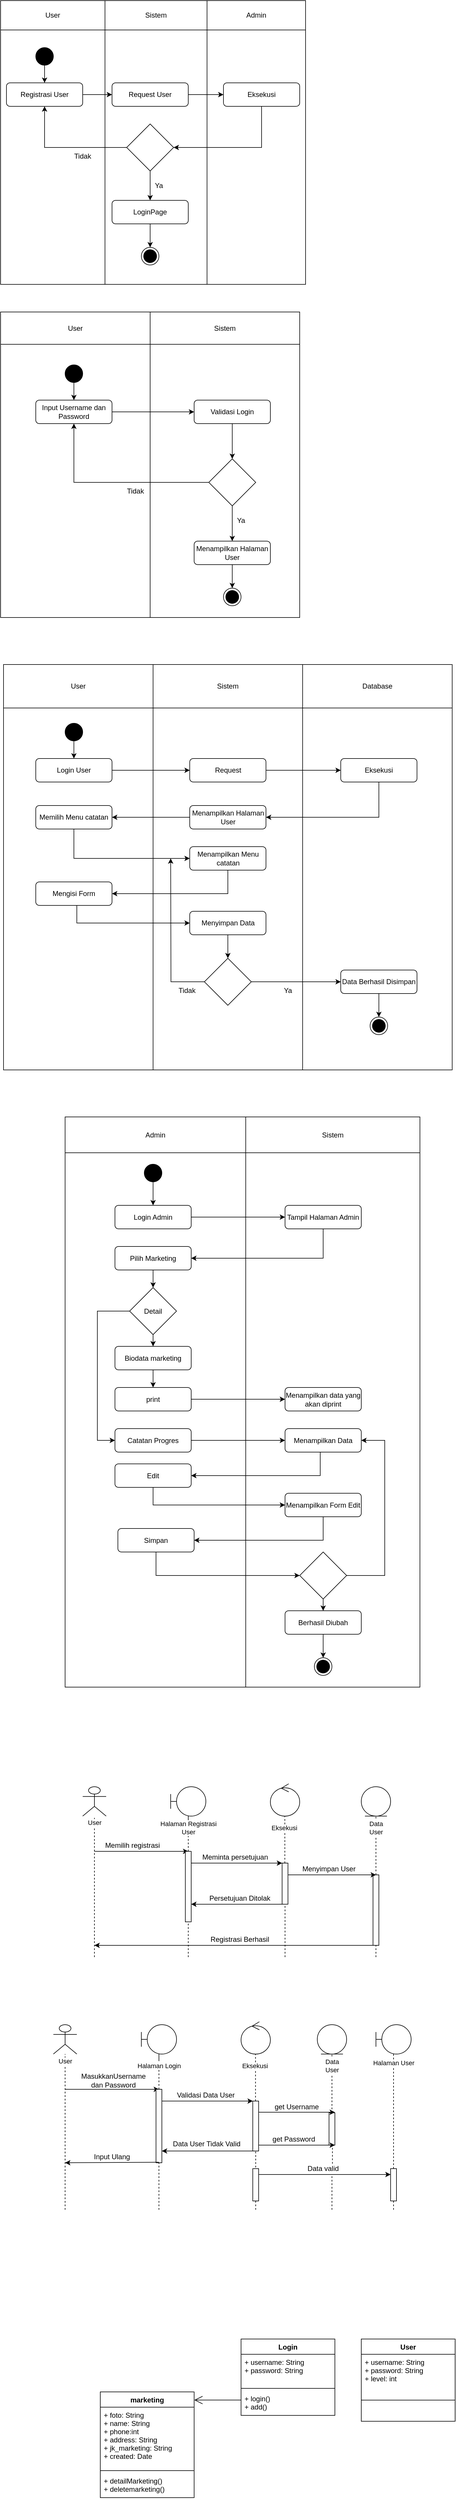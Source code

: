 <mxfile version="20.8.23" type="github">
  <diagram name="Page-1" id="qvWM1OvtlhQg1NueCVtJ">
    <mxGraphModel dx="1018" dy="472" grid="1" gridSize="10" guides="1" tooltips="1" connect="1" arrows="1" fold="1" page="1" pageScale="1" pageWidth="850" pageHeight="1100" math="0" shadow="0">
      <root>
        <mxCell id="0" />
        <mxCell id="1" parent="0" />
        <mxCell id="56UlqeOueoB-I-3EqVoc-29" value="" style="shape=table;startSize=0;container=1;collapsible=0;childLayout=tableLayout;" parent="1" vertex="1">
          <mxGeometry width="520" height="483" as="geometry" />
        </mxCell>
        <mxCell id="56UlqeOueoB-I-3EqVoc-30" value="" style="shape=tableRow;horizontal=0;startSize=0;swimlaneHead=0;swimlaneBody=0;strokeColor=inherit;top=0;left=0;bottom=0;right=0;collapsible=0;dropTarget=0;fillColor=none;points=[[0,0.5],[1,0.5]];portConstraint=eastwest;" parent="56UlqeOueoB-I-3EqVoc-29" vertex="1">
          <mxGeometry width="520" height="50" as="geometry" />
        </mxCell>
        <mxCell id="56UlqeOueoB-I-3EqVoc-31" value="User" style="shape=partialRectangle;html=1;whiteSpace=wrap;connectable=0;strokeColor=inherit;overflow=hidden;fillColor=none;top=0;left=0;bottom=0;right=0;pointerEvents=1;" parent="56UlqeOueoB-I-3EqVoc-30" vertex="1">
          <mxGeometry width="178" height="50" as="geometry">
            <mxRectangle width="178" height="50" as="alternateBounds" />
          </mxGeometry>
        </mxCell>
        <mxCell id="56UlqeOueoB-I-3EqVoc-32" value="Sistem" style="shape=partialRectangle;html=1;whiteSpace=wrap;connectable=0;strokeColor=inherit;overflow=hidden;fillColor=none;top=0;left=0;bottom=0;right=0;pointerEvents=1;" parent="56UlqeOueoB-I-3EqVoc-30" vertex="1">
          <mxGeometry x="178" width="174" height="50" as="geometry">
            <mxRectangle width="174" height="50" as="alternateBounds" />
          </mxGeometry>
        </mxCell>
        <mxCell id="56UlqeOueoB-I-3EqVoc-33" value="Admin" style="shape=partialRectangle;html=1;whiteSpace=wrap;connectable=0;strokeColor=inherit;overflow=hidden;fillColor=none;top=0;left=0;bottom=0;right=0;pointerEvents=1;" parent="56UlqeOueoB-I-3EqVoc-30" vertex="1">
          <mxGeometry x="352" width="168" height="50" as="geometry">
            <mxRectangle width="168" height="50" as="alternateBounds" />
          </mxGeometry>
        </mxCell>
        <mxCell id="56UlqeOueoB-I-3EqVoc-34" value="" style="shape=tableRow;horizontal=0;startSize=0;swimlaneHead=0;swimlaneBody=0;strokeColor=inherit;top=0;left=0;bottom=0;right=0;collapsible=0;dropTarget=0;fillColor=none;points=[[0,0.5],[1,0.5]];portConstraint=eastwest;" parent="56UlqeOueoB-I-3EqVoc-29" vertex="1">
          <mxGeometry y="50" width="520" height="433" as="geometry" />
        </mxCell>
        <mxCell id="56UlqeOueoB-I-3EqVoc-35" value="" style="shape=partialRectangle;html=1;whiteSpace=wrap;connectable=0;strokeColor=inherit;overflow=hidden;fillColor=none;top=0;left=0;bottom=0;right=0;pointerEvents=1;" parent="56UlqeOueoB-I-3EqVoc-34" vertex="1">
          <mxGeometry width="178" height="433" as="geometry">
            <mxRectangle width="178" height="433" as="alternateBounds" />
          </mxGeometry>
        </mxCell>
        <mxCell id="56UlqeOueoB-I-3EqVoc-36" value="" style="shape=partialRectangle;html=1;whiteSpace=wrap;connectable=0;strokeColor=inherit;overflow=hidden;fillColor=none;top=0;left=0;bottom=0;right=0;pointerEvents=1;" parent="56UlqeOueoB-I-3EqVoc-34" vertex="1">
          <mxGeometry x="178" width="174" height="433" as="geometry">
            <mxRectangle width="174" height="433" as="alternateBounds" />
          </mxGeometry>
        </mxCell>
        <mxCell id="56UlqeOueoB-I-3EqVoc-37" value="" style="shape=partialRectangle;html=1;whiteSpace=wrap;connectable=0;strokeColor=inherit;overflow=hidden;fillColor=none;top=0;left=0;bottom=0;right=0;pointerEvents=1;" parent="56UlqeOueoB-I-3EqVoc-34" vertex="1">
          <mxGeometry x="352" width="168" height="433" as="geometry">
            <mxRectangle width="168" height="433" as="alternateBounds" />
          </mxGeometry>
        </mxCell>
        <mxCell id="56UlqeOueoB-I-3EqVoc-42" style="edgeStyle=orthogonalEdgeStyle;rounded=0;orthogonalLoop=1;jettySize=auto;html=1;exitX=0.5;exitY=1;exitDx=0;exitDy=0;entryX=0.5;entryY=0;entryDx=0;entryDy=0;" parent="1" source="56UlqeOueoB-I-3EqVoc-38" target="56UlqeOueoB-I-3EqVoc-41" edge="1">
          <mxGeometry relative="1" as="geometry" />
        </mxCell>
        <mxCell id="56UlqeOueoB-I-3EqVoc-38" value="" style="ellipse;fillColor=strokeColor;" parent="1" vertex="1">
          <mxGeometry x="60" y="80" width="30" height="30" as="geometry" />
        </mxCell>
        <mxCell id="56UlqeOueoB-I-3EqVoc-47" style="edgeStyle=orthogonalEdgeStyle;rounded=0;orthogonalLoop=1;jettySize=auto;html=1;exitX=1;exitY=0.5;exitDx=0;exitDy=0;entryX=0;entryY=0.5;entryDx=0;entryDy=0;" parent="1" source="56UlqeOueoB-I-3EqVoc-41" target="56UlqeOueoB-I-3EqVoc-46" edge="1">
          <mxGeometry relative="1" as="geometry" />
        </mxCell>
        <mxCell id="56UlqeOueoB-I-3EqVoc-41" value="Registrasi User" style="rounded=1;whiteSpace=wrap;html=1;" parent="1" vertex="1">
          <mxGeometry x="10" y="140" width="130" height="40" as="geometry" />
        </mxCell>
        <mxCell id="56UlqeOueoB-I-3EqVoc-49" style="edgeStyle=orthogonalEdgeStyle;rounded=0;orthogonalLoop=1;jettySize=auto;html=1;exitX=1;exitY=0.5;exitDx=0;exitDy=0;entryX=0;entryY=0.5;entryDx=0;entryDy=0;" parent="1" source="56UlqeOueoB-I-3EqVoc-46" target="56UlqeOueoB-I-3EqVoc-48" edge="1">
          <mxGeometry relative="1" as="geometry" />
        </mxCell>
        <mxCell id="56UlqeOueoB-I-3EqVoc-46" value="Request User" style="rounded=1;whiteSpace=wrap;html=1;" parent="1" vertex="1">
          <mxGeometry x="190" y="140" width="130" height="40" as="geometry" />
        </mxCell>
        <mxCell id="56UlqeOueoB-I-3EqVoc-51" style="edgeStyle=orthogonalEdgeStyle;rounded=0;orthogonalLoop=1;jettySize=auto;html=1;exitX=0.5;exitY=1;exitDx=0;exitDy=0;entryX=1;entryY=0.5;entryDx=0;entryDy=0;" parent="1" source="56UlqeOueoB-I-3EqVoc-48" target="56UlqeOueoB-I-3EqVoc-50" edge="1">
          <mxGeometry relative="1" as="geometry" />
        </mxCell>
        <mxCell id="56UlqeOueoB-I-3EqVoc-48" value="Eksekusi" style="rounded=1;whiteSpace=wrap;html=1;" parent="1" vertex="1">
          <mxGeometry x="380" y="140" width="130" height="40" as="geometry" />
        </mxCell>
        <mxCell id="56UlqeOueoB-I-3EqVoc-52" style="edgeStyle=orthogonalEdgeStyle;rounded=0;orthogonalLoop=1;jettySize=auto;html=1;exitX=0;exitY=0.5;exitDx=0;exitDy=0;entryX=0.5;entryY=1;entryDx=0;entryDy=0;" parent="1" source="56UlqeOueoB-I-3EqVoc-50" target="56UlqeOueoB-I-3EqVoc-41" edge="1">
          <mxGeometry relative="1" as="geometry" />
        </mxCell>
        <mxCell id="56UlqeOueoB-I-3EqVoc-54" style="edgeStyle=orthogonalEdgeStyle;rounded=0;orthogonalLoop=1;jettySize=auto;html=1;exitX=0.5;exitY=1;exitDx=0;exitDy=0;entryX=0.5;entryY=0;entryDx=0;entryDy=0;" parent="1" source="56UlqeOueoB-I-3EqVoc-50" target="56UlqeOueoB-I-3EqVoc-57" edge="1">
          <mxGeometry relative="1" as="geometry">
            <mxPoint x="255" y="350" as="targetPoint" />
          </mxGeometry>
        </mxCell>
        <mxCell id="56UlqeOueoB-I-3EqVoc-50" value="" style="rhombus;whiteSpace=wrap;html=1;" parent="1" vertex="1">
          <mxGeometry x="215" y="210" width="80" height="80" as="geometry" />
        </mxCell>
        <mxCell id="56UlqeOueoB-I-3EqVoc-55" value="Ya" style="text;html=1;strokeColor=none;fillColor=none;align=center;verticalAlign=middle;whiteSpace=wrap;rounded=0;" parent="1" vertex="1">
          <mxGeometry x="240" y="300" width="60" height="30" as="geometry" />
        </mxCell>
        <mxCell id="56UlqeOueoB-I-3EqVoc-56" value="Tidak" style="text;html=1;strokeColor=none;fillColor=none;align=center;verticalAlign=middle;whiteSpace=wrap;rounded=0;" parent="1" vertex="1">
          <mxGeometry x="110" y="250" width="60" height="30" as="geometry" />
        </mxCell>
        <mxCell id="56UlqeOueoB-I-3EqVoc-59" style="edgeStyle=orthogonalEdgeStyle;rounded=0;orthogonalLoop=1;jettySize=auto;html=1;exitX=0.5;exitY=1;exitDx=0;exitDy=0;entryX=0.5;entryY=0;entryDx=0;entryDy=0;" parent="1" source="56UlqeOueoB-I-3EqVoc-57" target="56UlqeOueoB-I-3EqVoc-58" edge="1">
          <mxGeometry relative="1" as="geometry" />
        </mxCell>
        <mxCell id="56UlqeOueoB-I-3EqVoc-57" value="LoginPage" style="rounded=1;whiteSpace=wrap;html=1;" parent="1" vertex="1">
          <mxGeometry x="190" y="340" width="130" height="40" as="geometry" />
        </mxCell>
        <mxCell id="56UlqeOueoB-I-3EqVoc-58" value="" style="ellipse;html=1;shape=endState;fillColor=strokeColor;" parent="1" vertex="1">
          <mxGeometry x="240" y="420" width="30" height="30" as="geometry" />
        </mxCell>
        <mxCell id="uEY4NltsGnFyYY0y2aG_-11" value="" style="shape=table;startSize=0;container=1;collapsible=0;childLayout=tableLayout;" parent="1" vertex="1">
          <mxGeometry y="530" width="510" height="520" as="geometry" />
        </mxCell>
        <mxCell id="uEY4NltsGnFyYY0y2aG_-12" value="" style="shape=tableRow;horizontal=0;startSize=0;swimlaneHead=0;swimlaneBody=0;strokeColor=inherit;top=0;left=0;bottom=0;right=0;collapsible=0;dropTarget=0;fillColor=none;points=[[0,0.5],[1,0.5]];portConstraint=eastwest;" parent="uEY4NltsGnFyYY0y2aG_-11" vertex="1">
          <mxGeometry width="510" height="55" as="geometry" />
        </mxCell>
        <mxCell id="uEY4NltsGnFyYY0y2aG_-13" value="User" style="shape=partialRectangle;html=1;whiteSpace=wrap;connectable=0;strokeColor=inherit;overflow=hidden;fillColor=none;top=0;left=0;bottom=0;right=0;pointerEvents=1;" parent="uEY4NltsGnFyYY0y2aG_-12" vertex="1">
          <mxGeometry width="255" height="55" as="geometry">
            <mxRectangle width="255" height="55" as="alternateBounds" />
          </mxGeometry>
        </mxCell>
        <mxCell id="uEY4NltsGnFyYY0y2aG_-14" value="Sistem" style="shape=partialRectangle;html=1;whiteSpace=wrap;connectable=0;strokeColor=inherit;overflow=hidden;fillColor=none;top=0;left=0;bottom=0;right=0;pointerEvents=1;" parent="uEY4NltsGnFyYY0y2aG_-12" vertex="1">
          <mxGeometry x="255" width="255" height="55" as="geometry">
            <mxRectangle width="255" height="55" as="alternateBounds" />
          </mxGeometry>
        </mxCell>
        <mxCell id="uEY4NltsGnFyYY0y2aG_-15" value="" style="shape=tableRow;horizontal=0;startSize=0;swimlaneHead=0;swimlaneBody=0;strokeColor=inherit;top=0;left=0;bottom=0;right=0;collapsible=0;dropTarget=0;fillColor=none;points=[[0,0.5],[1,0.5]];portConstraint=eastwest;" parent="uEY4NltsGnFyYY0y2aG_-11" vertex="1">
          <mxGeometry y="55" width="510" height="465" as="geometry" />
        </mxCell>
        <mxCell id="uEY4NltsGnFyYY0y2aG_-16" value="" style="shape=partialRectangle;html=1;whiteSpace=wrap;connectable=0;strokeColor=inherit;overflow=hidden;fillColor=none;top=0;left=0;bottom=0;right=0;pointerEvents=1;" parent="uEY4NltsGnFyYY0y2aG_-15" vertex="1">
          <mxGeometry width="255" height="465" as="geometry">
            <mxRectangle width="255" height="465" as="alternateBounds" />
          </mxGeometry>
        </mxCell>
        <mxCell id="uEY4NltsGnFyYY0y2aG_-17" value="" style="shape=partialRectangle;html=1;whiteSpace=wrap;connectable=0;strokeColor=inherit;overflow=hidden;fillColor=none;top=0;left=0;bottom=0;right=0;pointerEvents=1;" parent="uEY4NltsGnFyYY0y2aG_-15" vertex="1">
          <mxGeometry x="255" width="255" height="465" as="geometry">
            <mxRectangle width="255" height="465" as="alternateBounds" />
          </mxGeometry>
        </mxCell>
        <mxCell id="uEY4NltsGnFyYY0y2aG_-20" style="edgeStyle=orthogonalEdgeStyle;rounded=0;orthogonalLoop=1;jettySize=auto;html=1;exitX=0.5;exitY=1;exitDx=0;exitDy=0;entryX=0.5;entryY=0;entryDx=0;entryDy=0;" parent="1" source="uEY4NltsGnFyYY0y2aG_-18" target="uEY4NltsGnFyYY0y2aG_-19" edge="1">
          <mxGeometry relative="1" as="geometry" />
        </mxCell>
        <mxCell id="uEY4NltsGnFyYY0y2aG_-18" value="" style="ellipse;fillColor=strokeColor;" parent="1" vertex="1">
          <mxGeometry x="110" y="620" width="30" height="30" as="geometry" />
        </mxCell>
        <mxCell id="uEY4NltsGnFyYY0y2aG_-19" value="Input Username dan Password" style="rounded=1;whiteSpace=wrap;html=1;" parent="1" vertex="1">
          <mxGeometry x="60" y="680" width="130" height="40" as="geometry" />
        </mxCell>
        <mxCell id="uEY4NltsGnFyYY0y2aG_-24" style="edgeStyle=orthogonalEdgeStyle;rounded=0;orthogonalLoop=1;jettySize=auto;html=1;exitX=1;exitY=0.5;exitDx=0;exitDy=0;" parent="1" source="uEY4NltsGnFyYY0y2aG_-19" target="uEY4NltsGnFyYY0y2aG_-23" edge="1">
          <mxGeometry relative="1" as="geometry">
            <mxPoint x="190" y="780" as="sourcePoint" />
          </mxGeometry>
        </mxCell>
        <mxCell id="uEY4NltsGnFyYY0y2aG_-26" style="edgeStyle=orthogonalEdgeStyle;rounded=0;orthogonalLoop=1;jettySize=auto;html=1;exitX=0.5;exitY=1;exitDx=0;exitDy=0;" parent="1" source="uEY4NltsGnFyYY0y2aG_-23" target="uEY4NltsGnFyYY0y2aG_-25" edge="1">
          <mxGeometry relative="1" as="geometry" />
        </mxCell>
        <mxCell id="uEY4NltsGnFyYY0y2aG_-23" value="Validasi Login" style="rounded=1;whiteSpace=wrap;html=1;" parent="1" vertex="1">
          <mxGeometry x="330" y="680" width="130" height="40" as="geometry" />
        </mxCell>
        <mxCell id="uEY4NltsGnFyYY0y2aG_-27" style="edgeStyle=orthogonalEdgeStyle;rounded=0;orthogonalLoop=1;jettySize=auto;html=1;exitX=0;exitY=0.5;exitDx=0;exitDy=0;entryX=0.5;entryY=1;entryDx=0;entryDy=0;" parent="1" source="uEY4NltsGnFyYY0y2aG_-25" target="uEY4NltsGnFyYY0y2aG_-19" edge="1">
          <mxGeometry relative="1" as="geometry" />
        </mxCell>
        <mxCell id="uEY4NltsGnFyYY0y2aG_-29" style="edgeStyle=orthogonalEdgeStyle;rounded=0;orthogonalLoop=1;jettySize=auto;html=1;exitX=0.5;exitY=1;exitDx=0;exitDy=0;entryX=0.5;entryY=0;entryDx=0;entryDy=0;" parent="1" source="uEY4NltsGnFyYY0y2aG_-25" target="uEY4NltsGnFyYY0y2aG_-28" edge="1">
          <mxGeometry relative="1" as="geometry" />
        </mxCell>
        <mxCell id="uEY4NltsGnFyYY0y2aG_-25" value="" style="rhombus;whiteSpace=wrap;html=1;" parent="1" vertex="1">
          <mxGeometry x="355" y="780" width="80" height="80" as="geometry" />
        </mxCell>
        <mxCell id="hxMTRhEPYF77uvNA8j2I-38" style="edgeStyle=orthogonalEdgeStyle;rounded=0;orthogonalLoop=1;jettySize=auto;html=1;entryX=0.5;entryY=0;entryDx=0;entryDy=0;" parent="1" source="uEY4NltsGnFyYY0y2aG_-28" target="hxMTRhEPYF77uvNA8j2I-37" edge="1">
          <mxGeometry relative="1" as="geometry" />
        </mxCell>
        <mxCell id="uEY4NltsGnFyYY0y2aG_-28" value="Menampilkan Halaman User" style="rounded=1;whiteSpace=wrap;html=1;" parent="1" vertex="1">
          <mxGeometry x="330" y="920" width="130" height="40" as="geometry" />
        </mxCell>
        <mxCell id="uEY4NltsGnFyYY0y2aG_-30" value="Tidak" style="text;html=1;strokeColor=none;fillColor=none;align=center;verticalAlign=middle;whiteSpace=wrap;rounded=0;" parent="1" vertex="1">
          <mxGeometry x="200" y="820" width="60" height="30" as="geometry" />
        </mxCell>
        <mxCell id="uEY4NltsGnFyYY0y2aG_-31" value="Ya" style="text;html=1;strokeColor=none;fillColor=none;align=center;verticalAlign=middle;whiteSpace=wrap;rounded=0;" parent="1" vertex="1">
          <mxGeometry x="380" y="870" width="60" height="30" as="geometry" />
        </mxCell>
        <mxCell id="hxMTRhEPYF77uvNA8j2I-2" value="" style="shape=table;startSize=0;container=1;collapsible=0;childLayout=tableLayout;shadow=0;" parent="1" vertex="1">
          <mxGeometry x="5" y="1130" width="765" height="690" as="geometry" />
        </mxCell>
        <mxCell id="hxMTRhEPYF77uvNA8j2I-3" value="" style="shape=tableRow;horizontal=0;startSize=0;swimlaneHead=0;swimlaneBody=0;strokeColor=inherit;top=0;left=0;bottom=0;right=0;collapsible=0;dropTarget=0;fillColor=none;points=[[0,0.5],[1,0.5]];portConstraint=eastwest;shadow=0;" parent="hxMTRhEPYF77uvNA8j2I-2" vertex="1">
          <mxGeometry width="765" height="74" as="geometry" />
        </mxCell>
        <mxCell id="hxMTRhEPYF77uvNA8j2I-4" value="User" style="shape=partialRectangle;html=1;whiteSpace=wrap;connectable=0;strokeColor=inherit;overflow=hidden;fillColor=none;top=0;left=0;bottom=0;right=0;pointerEvents=1;shadow=0;" parent="hxMTRhEPYF77uvNA8j2I-3" vertex="1">
          <mxGeometry width="255" height="74" as="geometry">
            <mxRectangle width="255" height="74" as="alternateBounds" />
          </mxGeometry>
        </mxCell>
        <mxCell id="hxMTRhEPYF77uvNA8j2I-5" value="Sistem" style="shape=partialRectangle;html=1;whiteSpace=wrap;connectable=0;strokeColor=inherit;overflow=hidden;fillColor=none;top=0;left=0;bottom=0;right=0;pointerEvents=1;shadow=0;" parent="hxMTRhEPYF77uvNA8j2I-3" vertex="1">
          <mxGeometry x="255" width="255" height="74" as="geometry">
            <mxRectangle width="255" height="74" as="alternateBounds" />
          </mxGeometry>
        </mxCell>
        <mxCell id="hxMTRhEPYF77uvNA8j2I-12" value="Database" style="shape=partialRectangle;html=1;whiteSpace=wrap;connectable=0;strokeColor=inherit;overflow=hidden;fillColor=none;top=0;left=0;bottom=0;right=0;pointerEvents=1;shadow=0;" parent="hxMTRhEPYF77uvNA8j2I-3" vertex="1">
          <mxGeometry x="510" width="255" height="74" as="geometry">
            <mxRectangle width="255" height="74" as="alternateBounds" />
          </mxGeometry>
        </mxCell>
        <mxCell id="hxMTRhEPYF77uvNA8j2I-6" value="" style="shape=tableRow;horizontal=0;startSize=0;swimlaneHead=0;swimlaneBody=0;strokeColor=inherit;top=0;left=0;bottom=0;right=0;collapsible=0;dropTarget=0;fillColor=none;points=[[0,0.5],[1,0.5]];portConstraint=eastwest;shadow=0;" parent="hxMTRhEPYF77uvNA8j2I-2" vertex="1">
          <mxGeometry y="74" width="765" height="616" as="geometry" />
        </mxCell>
        <mxCell id="hxMTRhEPYF77uvNA8j2I-7" value="" style="shape=partialRectangle;html=1;whiteSpace=wrap;connectable=0;strokeColor=inherit;overflow=hidden;fillColor=none;top=0;left=0;bottom=0;right=0;pointerEvents=1;shadow=0;" parent="hxMTRhEPYF77uvNA8j2I-6" vertex="1">
          <mxGeometry width="255" height="616" as="geometry">
            <mxRectangle width="255" height="616" as="alternateBounds" />
          </mxGeometry>
        </mxCell>
        <mxCell id="hxMTRhEPYF77uvNA8j2I-8" value="" style="shape=partialRectangle;html=1;whiteSpace=wrap;connectable=0;strokeColor=inherit;overflow=hidden;fillColor=none;top=0;left=0;bottom=0;right=0;pointerEvents=1;shadow=0;" parent="hxMTRhEPYF77uvNA8j2I-6" vertex="1">
          <mxGeometry x="255" width="255" height="616" as="geometry">
            <mxRectangle width="255" height="616" as="alternateBounds" />
          </mxGeometry>
        </mxCell>
        <mxCell id="hxMTRhEPYF77uvNA8j2I-13" style="shape=partialRectangle;html=1;whiteSpace=wrap;connectable=0;strokeColor=inherit;overflow=hidden;fillColor=none;top=0;left=0;bottom=0;right=0;pointerEvents=1;shadow=0;" parent="hxMTRhEPYF77uvNA8j2I-6" vertex="1">
          <mxGeometry x="510" width="255" height="616" as="geometry">
            <mxRectangle width="255" height="616" as="alternateBounds" />
          </mxGeometry>
        </mxCell>
        <mxCell id="hxMTRhEPYF77uvNA8j2I-11" style="edgeStyle=orthogonalEdgeStyle;rounded=0;orthogonalLoop=1;jettySize=auto;html=1;exitX=0.5;exitY=1;exitDx=0;exitDy=0;entryX=0.5;entryY=0;entryDx=0;entryDy=0;shadow=0;" parent="1" source="hxMTRhEPYF77uvNA8j2I-9" target="hxMTRhEPYF77uvNA8j2I-10" edge="1">
          <mxGeometry relative="1" as="geometry" />
        </mxCell>
        <mxCell id="hxMTRhEPYF77uvNA8j2I-9" value="" style="ellipse;fillColor=strokeColor;shadow=0;" parent="1" vertex="1">
          <mxGeometry x="110" y="1230" width="30" height="30" as="geometry" />
        </mxCell>
        <mxCell id="hxMTRhEPYF77uvNA8j2I-15" style="edgeStyle=orthogonalEdgeStyle;rounded=0;orthogonalLoop=1;jettySize=auto;html=1;exitX=1;exitY=0.5;exitDx=0;exitDy=0;shadow=0;" parent="1" source="hxMTRhEPYF77uvNA8j2I-10" target="hxMTRhEPYF77uvNA8j2I-14" edge="1">
          <mxGeometry relative="1" as="geometry" />
        </mxCell>
        <mxCell id="hxMTRhEPYF77uvNA8j2I-10" value="Login User" style="rounded=1;whiteSpace=wrap;html=1;shadow=0;" parent="1" vertex="1">
          <mxGeometry x="60" y="1290" width="130" height="40" as="geometry" />
        </mxCell>
        <mxCell id="hxMTRhEPYF77uvNA8j2I-17" style="edgeStyle=orthogonalEdgeStyle;rounded=0;orthogonalLoop=1;jettySize=auto;html=1;entryX=0;entryY=0.5;entryDx=0;entryDy=0;shadow=0;" parent="1" source="hxMTRhEPYF77uvNA8j2I-14" target="hxMTRhEPYF77uvNA8j2I-16" edge="1">
          <mxGeometry relative="1" as="geometry" />
        </mxCell>
        <mxCell id="hxMTRhEPYF77uvNA8j2I-14" value="Request" style="rounded=1;whiteSpace=wrap;html=1;shadow=0;" parent="1" vertex="1">
          <mxGeometry x="322.5" y="1290" width="130" height="40" as="geometry" />
        </mxCell>
        <mxCell id="hxMTRhEPYF77uvNA8j2I-19" style="edgeStyle=orthogonalEdgeStyle;rounded=0;orthogonalLoop=1;jettySize=auto;html=1;entryX=1;entryY=0.5;entryDx=0;entryDy=0;shadow=0;" parent="1" source="hxMTRhEPYF77uvNA8j2I-16" target="hxMTRhEPYF77uvNA8j2I-18" edge="1">
          <mxGeometry relative="1" as="geometry">
            <Array as="points">
              <mxPoint x="645" y="1390" />
            </Array>
          </mxGeometry>
        </mxCell>
        <mxCell id="hxMTRhEPYF77uvNA8j2I-16" value="Eksekusi" style="rounded=1;whiteSpace=wrap;html=1;shadow=0;" parent="1" vertex="1">
          <mxGeometry x="580" y="1290" width="130" height="40" as="geometry" />
        </mxCell>
        <mxCell id="hxMTRhEPYF77uvNA8j2I-21" style="edgeStyle=orthogonalEdgeStyle;rounded=0;orthogonalLoop=1;jettySize=auto;html=1;exitX=0;exitY=0.5;exitDx=0;exitDy=0;entryX=1;entryY=0.5;entryDx=0;entryDy=0;shadow=0;" parent="1" source="hxMTRhEPYF77uvNA8j2I-18" target="hxMTRhEPYF77uvNA8j2I-20" edge="1">
          <mxGeometry relative="1" as="geometry" />
        </mxCell>
        <mxCell id="hxMTRhEPYF77uvNA8j2I-18" value="Menampilkan Halaman User" style="rounded=1;whiteSpace=wrap;html=1;shadow=0;" parent="1" vertex="1">
          <mxGeometry x="322.5" y="1370" width="130" height="40" as="geometry" />
        </mxCell>
        <mxCell id="hxMTRhEPYF77uvNA8j2I-23" style="edgeStyle=orthogonalEdgeStyle;rounded=0;orthogonalLoop=1;jettySize=auto;html=1;entryX=0;entryY=0.5;entryDx=0;entryDy=0;shadow=0;" parent="1" source="hxMTRhEPYF77uvNA8j2I-20" target="hxMTRhEPYF77uvNA8j2I-22" edge="1">
          <mxGeometry relative="1" as="geometry">
            <Array as="points">
              <mxPoint x="125" y="1460" />
            </Array>
          </mxGeometry>
        </mxCell>
        <mxCell id="hxMTRhEPYF77uvNA8j2I-20" value="Memilih Menu catatan" style="rounded=1;whiteSpace=wrap;html=1;shadow=0;" parent="1" vertex="1">
          <mxGeometry x="60" y="1370" width="130" height="40" as="geometry" />
        </mxCell>
        <mxCell id="hxMTRhEPYF77uvNA8j2I-25" style="edgeStyle=orthogonalEdgeStyle;rounded=0;orthogonalLoop=1;jettySize=auto;html=1;exitX=0.5;exitY=1;exitDx=0;exitDy=0;entryX=1;entryY=0.5;entryDx=0;entryDy=0;shadow=0;" parent="1" source="hxMTRhEPYF77uvNA8j2I-22" target="hxMTRhEPYF77uvNA8j2I-24" edge="1">
          <mxGeometry relative="1" as="geometry" />
        </mxCell>
        <mxCell id="hxMTRhEPYF77uvNA8j2I-22" value="Menampilkan Menu catatan" style="rounded=1;whiteSpace=wrap;html=1;shadow=0;" parent="1" vertex="1">
          <mxGeometry x="322.5" y="1440" width="130" height="40" as="geometry" />
        </mxCell>
        <mxCell id="hxMTRhEPYF77uvNA8j2I-27" style="edgeStyle=orthogonalEdgeStyle;rounded=0;orthogonalLoop=1;jettySize=auto;html=1;entryX=0;entryY=0.5;entryDx=0;entryDy=0;shadow=0;" parent="1" source="hxMTRhEPYF77uvNA8j2I-24" target="hxMTRhEPYF77uvNA8j2I-28" edge="1">
          <mxGeometry relative="1" as="geometry">
            <Array as="points">
              <mxPoint x="130" y="1570" />
            </Array>
          </mxGeometry>
        </mxCell>
        <mxCell id="hxMTRhEPYF77uvNA8j2I-24" value="Mengisi Form" style="rounded=1;whiteSpace=wrap;html=1;shadow=0;" parent="1" vertex="1">
          <mxGeometry x="60" y="1500" width="130" height="40" as="geometry" />
        </mxCell>
        <mxCell id="hxMTRhEPYF77uvNA8j2I-30" style="edgeStyle=orthogonalEdgeStyle;rounded=0;orthogonalLoop=1;jettySize=auto;html=1;shadow=0;" parent="1" source="hxMTRhEPYF77uvNA8j2I-26" edge="1">
          <mxGeometry relative="1" as="geometry">
            <mxPoint x="290" y="1460" as="targetPoint" />
          </mxGeometry>
        </mxCell>
        <mxCell id="hxMTRhEPYF77uvNA8j2I-32" style="edgeStyle=orthogonalEdgeStyle;rounded=0;orthogonalLoop=1;jettySize=auto;html=1;shadow=0;" parent="1" source="hxMTRhEPYF77uvNA8j2I-26" target="hxMTRhEPYF77uvNA8j2I-31" edge="1">
          <mxGeometry relative="1" as="geometry" />
        </mxCell>
        <mxCell id="hxMTRhEPYF77uvNA8j2I-26" value="" style="rhombus;whiteSpace=wrap;html=1;shadow=0;" parent="1" vertex="1">
          <mxGeometry x="347.5" y="1630" width="80" height="80" as="geometry" />
        </mxCell>
        <mxCell id="hxMTRhEPYF77uvNA8j2I-29" style="edgeStyle=orthogonalEdgeStyle;rounded=0;orthogonalLoop=1;jettySize=auto;html=1;shadow=0;" parent="1" source="hxMTRhEPYF77uvNA8j2I-28" target="hxMTRhEPYF77uvNA8j2I-26" edge="1">
          <mxGeometry relative="1" as="geometry" />
        </mxCell>
        <mxCell id="hxMTRhEPYF77uvNA8j2I-28" value="Menyimpan Data" style="rounded=1;whiteSpace=wrap;html=1;shadow=0;" parent="1" vertex="1">
          <mxGeometry x="322.5" y="1550" width="130" height="40" as="geometry" />
        </mxCell>
        <mxCell id="hxMTRhEPYF77uvNA8j2I-34" style="edgeStyle=orthogonalEdgeStyle;rounded=0;orthogonalLoop=1;jettySize=auto;html=1;shadow=0;" parent="1" source="hxMTRhEPYF77uvNA8j2I-31" target="hxMTRhEPYF77uvNA8j2I-33" edge="1">
          <mxGeometry relative="1" as="geometry" />
        </mxCell>
        <mxCell id="hxMTRhEPYF77uvNA8j2I-31" value="Data Berhasil Disimpan" style="rounded=1;whiteSpace=wrap;html=1;shadow=0;" parent="1" vertex="1">
          <mxGeometry x="580" y="1650" width="130" height="40" as="geometry" />
        </mxCell>
        <mxCell id="hxMTRhEPYF77uvNA8j2I-33" value="" style="ellipse;html=1;shape=endState;fillColor=strokeColor;shadow=0;" parent="1" vertex="1">
          <mxGeometry x="630" y="1730" width="30" height="30" as="geometry" />
        </mxCell>
        <mxCell id="hxMTRhEPYF77uvNA8j2I-35" value="Tidak" style="text;html=1;strokeColor=none;fillColor=none;align=center;verticalAlign=middle;whiteSpace=wrap;rounded=0;shadow=0;" parent="1" vertex="1">
          <mxGeometry x="287.5" y="1670" width="60" height="30" as="geometry" />
        </mxCell>
        <mxCell id="hxMTRhEPYF77uvNA8j2I-36" value="Ya" style="text;html=1;strokeColor=none;fillColor=none;align=center;verticalAlign=middle;whiteSpace=wrap;rounded=0;shadow=0;" parent="1" vertex="1">
          <mxGeometry x="460" y="1670" width="60" height="30" as="geometry" />
        </mxCell>
        <mxCell id="hxMTRhEPYF77uvNA8j2I-37" value="" style="ellipse;html=1;shape=endState;fillColor=strokeColor;" parent="1" vertex="1">
          <mxGeometry x="380" y="1000" width="30" height="30" as="geometry" />
        </mxCell>
        <mxCell id="hxMTRhEPYF77uvNA8j2I-39" value="" style="shape=table;startSize=0;container=1;collapsible=0;childLayout=tableLayout;" parent="1" vertex="1">
          <mxGeometry x="110" y="1900" width="605" height="970.5" as="geometry" />
        </mxCell>
        <mxCell id="hxMTRhEPYF77uvNA8j2I-40" value="" style="shape=tableRow;horizontal=0;startSize=0;swimlaneHead=0;swimlaneBody=0;strokeColor=inherit;top=0;left=0;bottom=0;right=0;collapsible=0;dropTarget=0;fillColor=none;points=[[0,0.5],[1,0.5]];portConstraint=eastwest;" parent="hxMTRhEPYF77uvNA8j2I-39" vertex="1">
          <mxGeometry width="605" height="61" as="geometry" />
        </mxCell>
        <mxCell id="hxMTRhEPYF77uvNA8j2I-41" value="Admin" style="shape=partialRectangle;html=1;whiteSpace=wrap;connectable=0;strokeColor=inherit;overflow=hidden;fillColor=none;top=0;left=0;bottom=0;right=0;pointerEvents=1;" parent="hxMTRhEPYF77uvNA8j2I-40" vertex="1">
          <mxGeometry width="308" height="61" as="geometry">
            <mxRectangle width="308" height="61" as="alternateBounds" />
          </mxGeometry>
        </mxCell>
        <mxCell id="hxMTRhEPYF77uvNA8j2I-42" value="Sistem" style="shape=partialRectangle;html=1;whiteSpace=wrap;connectable=0;strokeColor=inherit;overflow=hidden;fillColor=none;top=0;left=0;bottom=0;right=0;pointerEvents=1;" parent="hxMTRhEPYF77uvNA8j2I-40" vertex="1">
          <mxGeometry x="308" width="297" height="61" as="geometry">
            <mxRectangle width="297" height="61" as="alternateBounds" />
          </mxGeometry>
        </mxCell>
        <mxCell id="hxMTRhEPYF77uvNA8j2I-43" value="" style="shape=tableRow;horizontal=0;startSize=0;swimlaneHead=0;swimlaneBody=0;strokeColor=inherit;top=0;left=0;bottom=0;right=0;collapsible=0;dropTarget=0;fillColor=none;points=[[0,0.5],[1,0.5]];portConstraint=eastwest;" parent="hxMTRhEPYF77uvNA8j2I-39" vertex="1">
          <mxGeometry y="61" width="605" height="910" as="geometry" />
        </mxCell>
        <mxCell id="hxMTRhEPYF77uvNA8j2I-44" value="" style="shape=partialRectangle;html=1;whiteSpace=wrap;connectable=0;strokeColor=inherit;overflow=hidden;fillColor=none;top=0;left=0;bottom=0;right=0;pointerEvents=1;" parent="hxMTRhEPYF77uvNA8j2I-43" vertex="1">
          <mxGeometry width="308" height="910" as="geometry">
            <mxRectangle width="308" height="910" as="alternateBounds" />
          </mxGeometry>
        </mxCell>
        <mxCell id="hxMTRhEPYF77uvNA8j2I-45" value="" style="shape=partialRectangle;html=1;whiteSpace=wrap;connectable=0;strokeColor=inherit;overflow=hidden;fillColor=none;top=0;left=0;bottom=0;right=0;pointerEvents=1;" parent="hxMTRhEPYF77uvNA8j2I-43" vertex="1">
          <mxGeometry x="308" width="297" height="910" as="geometry">
            <mxRectangle width="297" height="910" as="alternateBounds" />
          </mxGeometry>
        </mxCell>
        <mxCell id="hxMTRhEPYF77uvNA8j2I-48" style="edgeStyle=orthogonalEdgeStyle;rounded=0;sketch=0;orthogonalLoop=1;jettySize=auto;html=1;exitX=1;exitY=0.5;exitDx=0;exitDy=0;entryX=0.667;entryY=0.5;entryDx=0;entryDy=0;entryPerimeter=0;shadow=0;" parent="1" source="hxMTRhEPYF77uvNA8j2I-9" target="hxMTRhEPYF77uvNA8j2I-9" edge="1">
          <mxGeometry relative="1" as="geometry" />
        </mxCell>
        <mxCell id="hxMTRhEPYF77uvNA8j2I-51" style="edgeStyle=orthogonalEdgeStyle;rounded=0;sketch=0;orthogonalLoop=1;jettySize=auto;html=1;shadow=0;" parent="1" source="hxMTRhEPYF77uvNA8j2I-49" target="hxMTRhEPYF77uvNA8j2I-50" edge="1">
          <mxGeometry relative="1" as="geometry" />
        </mxCell>
        <mxCell id="hxMTRhEPYF77uvNA8j2I-49" value="" style="ellipse;fillColor=strokeColor;shadow=0;" parent="1" vertex="1">
          <mxGeometry x="245" y="1980.5" width="30" height="30" as="geometry" />
        </mxCell>
        <mxCell id="hxMTRhEPYF77uvNA8j2I-53" style="edgeStyle=orthogonalEdgeStyle;rounded=0;sketch=0;orthogonalLoop=1;jettySize=auto;html=1;shadow=0;" parent="1" source="hxMTRhEPYF77uvNA8j2I-50" target="hxMTRhEPYF77uvNA8j2I-52" edge="1">
          <mxGeometry relative="1" as="geometry" />
        </mxCell>
        <mxCell id="hxMTRhEPYF77uvNA8j2I-50" value="Login Admin" style="rounded=1;whiteSpace=wrap;html=1;shadow=0;" parent="1" vertex="1">
          <mxGeometry x="195" y="2050.5" width="130" height="40" as="geometry" />
        </mxCell>
        <mxCell id="hxMTRhEPYF77uvNA8j2I-55" style="edgeStyle=orthogonalEdgeStyle;rounded=0;sketch=0;orthogonalLoop=1;jettySize=auto;html=1;entryX=1;entryY=0.5;entryDx=0;entryDy=0;shadow=0;" parent="1" source="hxMTRhEPYF77uvNA8j2I-52" target="hxMTRhEPYF77uvNA8j2I-54" edge="1">
          <mxGeometry relative="1" as="geometry">
            <Array as="points">
              <mxPoint x="550" y="2140.5" />
            </Array>
          </mxGeometry>
        </mxCell>
        <mxCell id="hxMTRhEPYF77uvNA8j2I-52" value="Tampil Halaman Admin" style="rounded=1;whiteSpace=wrap;html=1;shadow=0;" parent="1" vertex="1">
          <mxGeometry x="485" y="2050.5" width="130" height="40" as="geometry" />
        </mxCell>
        <mxCell id="hxMTRhEPYF77uvNA8j2I-59" style="edgeStyle=orthogonalEdgeStyle;rounded=0;sketch=0;orthogonalLoop=1;jettySize=auto;html=1;entryX=0.5;entryY=0;entryDx=0;entryDy=0;shadow=0;" parent="1" source="hxMTRhEPYF77uvNA8j2I-54" edge="1">
          <mxGeometry relative="1" as="geometry">
            <mxPoint x="260" y="2190.5" as="targetPoint" />
          </mxGeometry>
        </mxCell>
        <mxCell id="hxMTRhEPYF77uvNA8j2I-54" value="Pilih Marketing" style="rounded=1;whiteSpace=wrap;html=1;shadow=0;" parent="1" vertex="1">
          <mxGeometry x="195" y="2120.5" width="130" height="40" as="geometry" />
        </mxCell>
        <mxCell id="hxMTRhEPYF77uvNA8j2I-58" style="edgeStyle=orthogonalEdgeStyle;rounded=0;sketch=0;orthogonalLoop=1;jettySize=auto;html=1;shadow=0;entryX=0.5;entryY=0;entryDx=0;entryDy=0;" parent="1" source="hxMTRhEPYF77uvNA8j2I-62" target="hxMTRhEPYF77uvNA8j2I-60" edge="1">
          <mxGeometry relative="1" as="geometry">
            <mxPoint x="325" y="2210.5" as="sourcePoint" />
            <Array as="points" />
          </mxGeometry>
        </mxCell>
        <mxCell id="hxMTRhEPYF77uvNA8j2I-57" value="Menampilkan data yang akan diprint" style="rounded=1;whiteSpace=wrap;html=1;shadow=0;" parent="1" vertex="1">
          <mxGeometry x="485" y="2360.5" width="130" height="40" as="geometry" />
        </mxCell>
        <mxCell id="hxMTRhEPYF77uvNA8j2I-69" style="edgeStyle=orthogonalEdgeStyle;rounded=0;sketch=0;orthogonalLoop=1;jettySize=auto;html=1;shadow=0;" parent="1" source="hxMTRhEPYF77uvNA8j2I-70" target="hxMTRhEPYF77uvNA8j2I-57" edge="1">
          <mxGeometry relative="1" as="geometry">
            <Array as="points">
              <mxPoint x="550" y="2380.5" />
            </Array>
          </mxGeometry>
        </mxCell>
        <mxCell id="hxMTRhEPYF77uvNA8j2I-71" style="edgeStyle=orthogonalEdgeStyle;rounded=0;sketch=0;orthogonalLoop=1;jettySize=auto;html=1;shadow=0;" parent="1" source="hxMTRhEPYF77uvNA8j2I-60" target="hxMTRhEPYF77uvNA8j2I-70" edge="1">
          <mxGeometry relative="1" as="geometry" />
        </mxCell>
        <mxCell id="hxMTRhEPYF77uvNA8j2I-60" value="Biodata marketing" style="rounded=1;whiteSpace=wrap;html=1;shadow=0;" parent="1" vertex="1">
          <mxGeometry x="195" y="2290.5" width="130" height="40" as="geometry" />
        </mxCell>
        <mxCell id="hxMTRhEPYF77uvNA8j2I-74" style="edgeStyle=orthogonalEdgeStyle;rounded=0;sketch=0;orthogonalLoop=1;jettySize=auto;html=1;entryX=0;entryY=0.5;entryDx=0;entryDy=0;shadow=0;" parent="1" source="hxMTRhEPYF77uvNA8j2I-62" target="hxMTRhEPYF77uvNA8j2I-72" edge="1">
          <mxGeometry relative="1" as="geometry">
            <Array as="points">
              <mxPoint x="165" y="2230.5" />
              <mxPoint x="165" y="2450.5" />
            </Array>
          </mxGeometry>
        </mxCell>
        <mxCell id="hxMTRhEPYF77uvNA8j2I-62" value="Detail" style="rhombus;whiteSpace=wrap;html=1;shadow=0;" parent="1" vertex="1">
          <mxGeometry x="220" y="2190.5" width="80" height="80" as="geometry" />
        </mxCell>
        <mxCell id="hxMTRhEPYF77uvNA8j2I-77" style="edgeStyle=orthogonalEdgeStyle;rounded=0;sketch=0;orthogonalLoop=1;jettySize=auto;html=1;entryX=1;entryY=0.5;entryDx=0;entryDy=0;shadow=0;" parent="1" source="hxMTRhEPYF77uvNA8j2I-64" target="hxMTRhEPYF77uvNA8j2I-76" edge="1">
          <mxGeometry relative="1" as="geometry">
            <Array as="points">
              <mxPoint x="545" y="2510.5" />
            </Array>
          </mxGeometry>
        </mxCell>
        <mxCell id="hxMTRhEPYF77uvNA8j2I-64" value="Menampilkan Data" style="rounded=1;whiteSpace=wrap;html=1;shadow=0;" parent="1" vertex="1">
          <mxGeometry x="485" y="2430.5" width="130" height="40" as="geometry" />
        </mxCell>
        <mxCell id="hxMTRhEPYF77uvNA8j2I-85" style="edgeStyle=orthogonalEdgeStyle;rounded=0;sketch=0;orthogonalLoop=1;jettySize=auto;html=1;shadow=0;" parent="1" source="hxMTRhEPYF77uvNA8j2I-65" edge="1">
          <mxGeometry relative="1" as="geometry">
            <mxPoint x="615" y="2450.5" as="targetPoint" />
            <Array as="points">
              <mxPoint x="655" y="2680.5" />
              <mxPoint x="655" y="2450.5" />
            </Array>
          </mxGeometry>
        </mxCell>
        <mxCell id="hxMTRhEPYF77uvNA8j2I-87" style="edgeStyle=orthogonalEdgeStyle;rounded=0;sketch=0;orthogonalLoop=1;jettySize=auto;html=1;shadow=0;" parent="1" source="hxMTRhEPYF77uvNA8j2I-65" target="hxMTRhEPYF77uvNA8j2I-67" edge="1">
          <mxGeometry relative="1" as="geometry" />
        </mxCell>
        <mxCell id="hxMTRhEPYF77uvNA8j2I-65" value="" style="rhombus;whiteSpace=wrap;html=1;shadow=0;" parent="1" vertex="1">
          <mxGeometry x="510" y="2640.5" width="80" height="80" as="geometry" />
        </mxCell>
        <mxCell id="hxMTRhEPYF77uvNA8j2I-89" style="edgeStyle=orthogonalEdgeStyle;rounded=0;sketch=0;orthogonalLoop=1;jettySize=auto;html=1;entryX=0.5;entryY=0;entryDx=0;entryDy=0;shadow=0;" parent="1" source="hxMTRhEPYF77uvNA8j2I-67" target="hxMTRhEPYF77uvNA8j2I-88" edge="1">
          <mxGeometry relative="1" as="geometry" />
        </mxCell>
        <mxCell id="hxMTRhEPYF77uvNA8j2I-67" value="Berhasil Diubah" style="rounded=1;whiteSpace=wrap;html=1;shadow=0;" parent="1" vertex="1">
          <mxGeometry x="485" y="2740.5" width="130" height="40" as="geometry" />
        </mxCell>
        <mxCell id="hxMTRhEPYF77uvNA8j2I-70" value="print" style="rounded=1;whiteSpace=wrap;html=1;shadow=0;" parent="1" vertex="1">
          <mxGeometry x="195" y="2360.5" width="130" height="40" as="geometry" />
        </mxCell>
        <mxCell id="hxMTRhEPYF77uvNA8j2I-75" style="edgeStyle=orthogonalEdgeStyle;rounded=0;sketch=0;orthogonalLoop=1;jettySize=auto;html=1;shadow=0;" parent="1" source="hxMTRhEPYF77uvNA8j2I-72" target="hxMTRhEPYF77uvNA8j2I-64" edge="1">
          <mxGeometry relative="1" as="geometry" />
        </mxCell>
        <mxCell id="hxMTRhEPYF77uvNA8j2I-72" value="Catatan Progres" style="rounded=1;whiteSpace=wrap;html=1;shadow=0;" parent="1" vertex="1">
          <mxGeometry x="195" y="2430.5" width="130" height="40" as="geometry" />
        </mxCell>
        <mxCell id="hxMTRhEPYF77uvNA8j2I-80" style="edgeStyle=orthogonalEdgeStyle;rounded=0;sketch=0;orthogonalLoop=1;jettySize=auto;html=1;entryX=0;entryY=0.5;entryDx=0;entryDy=0;shadow=0;" parent="1" source="hxMTRhEPYF77uvNA8j2I-76" target="hxMTRhEPYF77uvNA8j2I-78" edge="1">
          <mxGeometry relative="1" as="geometry">
            <Array as="points">
              <mxPoint x="260" y="2560.5" />
            </Array>
          </mxGeometry>
        </mxCell>
        <mxCell id="hxMTRhEPYF77uvNA8j2I-76" value="Edit" style="rounded=1;whiteSpace=wrap;html=1;shadow=0;" parent="1" vertex="1">
          <mxGeometry x="195" y="2490.5" width="130" height="40" as="geometry" />
        </mxCell>
        <mxCell id="hxMTRhEPYF77uvNA8j2I-82" style="edgeStyle=orthogonalEdgeStyle;rounded=0;sketch=0;orthogonalLoop=1;jettySize=auto;html=1;entryX=1;entryY=0.5;entryDx=0;entryDy=0;shadow=0;" parent="1" source="hxMTRhEPYF77uvNA8j2I-78" target="hxMTRhEPYF77uvNA8j2I-81" edge="1">
          <mxGeometry relative="1" as="geometry">
            <Array as="points">
              <mxPoint x="550" y="2620.5" />
            </Array>
          </mxGeometry>
        </mxCell>
        <mxCell id="hxMTRhEPYF77uvNA8j2I-78" value="Menampilkan Form Edit" style="rounded=1;whiteSpace=wrap;html=1;shadow=0;" parent="1" vertex="1">
          <mxGeometry x="485" y="2540.5" width="130" height="40" as="geometry" />
        </mxCell>
        <mxCell id="hxMTRhEPYF77uvNA8j2I-84" style="edgeStyle=orthogonalEdgeStyle;rounded=0;sketch=0;orthogonalLoop=1;jettySize=auto;html=1;shadow=0;" parent="1" source="hxMTRhEPYF77uvNA8j2I-81" target="hxMTRhEPYF77uvNA8j2I-65" edge="1">
          <mxGeometry relative="1" as="geometry">
            <Array as="points">
              <mxPoint x="265" y="2680.5" />
            </Array>
          </mxGeometry>
        </mxCell>
        <mxCell id="hxMTRhEPYF77uvNA8j2I-81" value="Simpan" style="rounded=1;whiteSpace=wrap;html=1;shadow=0;" parent="1" vertex="1">
          <mxGeometry x="200" y="2600.5" width="130" height="40" as="geometry" />
        </mxCell>
        <mxCell id="hxMTRhEPYF77uvNA8j2I-86" style="edgeStyle=orthogonalEdgeStyle;rounded=0;sketch=0;orthogonalLoop=1;jettySize=auto;html=1;exitX=0.5;exitY=1;exitDx=0;exitDy=0;shadow=0;" parent="1" source="hxMTRhEPYF77uvNA8j2I-67" target="hxMTRhEPYF77uvNA8j2I-67" edge="1">
          <mxGeometry relative="1" as="geometry" />
        </mxCell>
        <mxCell id="hxMTRhEPYF77uvNA8j2I-88" value="" style="ellipse;html=1;shape=endState;fillColor=strokeColor;shadow=0;" parent="1" vertex="1">
          <mxGeometry x="535" y="2820.5" width="30" height="30" as="geometry" />
        </mxCell>
        <mxCell id="wVLX4Z113wRRe2ikGeVm-13" value="" style="endArrow=classic;html=1;rounded=0;entryX=0.5;entryY=0;entryDx=0;entryDy=0;entryPerimeter=0;" parent="1" target="wVLX4Z113wRRe2ikGeVm-20" edge="1">
          <mxGeometry width="50" height="50" relative="1" as="geometry">
            <mxPoint x="160" y="3150" as="sourcePoint" />
            <mxPoint x="290" y="3150" as="targetPoint" />
          </mxGeometry>
        </mxCell>
        <mxCell id="wVLX4Z113wRRe2ikGeVm-19" value="" style="shape=umlLifeline;perimeter=lifelinePerimeter;whiteSpace=wrap;html=1;container=1;dropTarget=0;collapsible=0;recursiveResize=0;outlineConnect=0;portConstraint=eastwest;newEdgeStyle={&quot;edgeStyle&quot;:&quot;elbowEdgeStyle&quot;,&quot;elbow&quot;:&quot;vertical&quot;,&quot;curved&quot;:0,&quot;rounded&quot;:0};participant=umlBoundary;size=50;" parent="1" vertex="1">
          <mxGeometry x="290" y="3040" width="60" height="60" as="geometry" />
        </mxCell>
        <mxCell id="wVLX4Z113wRRe2ikGeVm-24" value="Halaman Registrasi&lt;br&gt;User" style="endArrow=none;dashed=1;html=1;rounded=0;startArrow=none;" parent="1" source="wVLX4Z113wRRe2ikGeVm-20" edge="1">
          <mxGeometry x="0.333" width="50" height="50" relative="1" as="geometry">
            <mxPoint x="320" y="3320" as="sourcePoint" />
            <mxPoint x="320" y="3090" as="targetPoint" />
            <Array as="points" />
            <mxPoint as="offset" />
          </mxGeometry>
        </mxCell>
        <mxCell id="wVLX4Z113wRRe2ikGeVm-25" value="" style="endArrow=none;dashed=1;html=1;rounded=0;entryX=0.5;entryY=0.5;entryDx=0;entryDy=0;entryPerimeter=0;" parent="1" target="wVLX4Z113wRRe2ikGeVm-20" edge="1">
          <mxGeometry x="0.818" width="50" height="50" relative="1" as="geometry">
            <mxPoint x="320" y="3330" as="sourcePoint" />
            <mxPoint x="320" y="3100" as="targetPoint" />
            <Array as="points">
              <mxPoint x="320" y="3270" />
              <mxPoint x="320" y="3210" />
              <mxPoint x="320" y="3160" />
            </Array>
            <mxPoint as="offset" />
          </mxGeometry>
        </mxCell>
        <mxCell id="wVLX4Z113wRRe2ikGeVm-20" value="" style="html=1;points=[];perimeter=orthogonalPerimeter;outlineConnect=0;targetShapes=umlLifeline;portConstraint=eastwest;newEdgeStyle={&quot;edgeStyle&quot;:&quot;elbowEdgeStyle&quot;,&quot;elbow&quot;:&quot;vertical&quot;,&quot;curved&quot;:0,&quot;rounded&quot;:0};" parent="1" vertex="1">
          <mxGeometry x="315" y="3150" width="10" height="120" as="geometry" />
        </mxCell>
        <mxCell id="wVLX4Z113wRRe2ikGeVm-28" value="User" style="endArrow=none;dashed=1;html=1;rounded=0;startArrow=none;" parent="1" edge="1">
          <mxGeometry x="0.913" width="50" height="50" relative="1" as="geometry">
            <mxPoint x="160" y="3330" as="sourcePoint" />
            <mxPoint x="160" y="3090" as="targetPoint" />
            <Array as="points" />
            <mxPoint as="offset" />
          </mxGeometry>
        </mxCell>
        <mxCell id="wVLX4Z113wRRe2ikGeVm-29" value="" style="shape=umlActor;verticalLabelPosition=bottom;verticalAlign=top;html=1;" parent="1" vertex="1">
          <mxGeometry x="140" y="3040" width="40" height="50" as="geometry" />
        </mxCell>
        <mxCell id="wVLX4Z113wRRe2ikGeVm-31" value="" style="shape=umlLifeline;perimeter=lifelinePerimeter;whiteSpace=wrap;html=1;container=1;dropTarget=0;collapsible=0;recursiveResize=0;outlineConnect=0;portConstraint=eastwest;newEdgeStyle={&quot;edgeStyle&quot;:&quot;elbowEdgeStyle&quot;,&quot;elbow&quot;:&quot;vertical&quot;,&quot;curved&quot;:0,&quot;rounded&quot;:0};participant=umlControl;size=60;" parent="1" vertex="1">
          <mxGeometry x="460" y="3035" width="50" height="55" as="geometry" />
        </mxCell>
        <mxCell id="wVLX4Z113wRRe2ikGeVm-32" value="Eksekusi&amp;nbsp;" style="endArrow=none;dashed=1;html=1;rounded=0;startArrow=none;" parent="1" source="wVLX4Z113wRRe2ikGeVm-33" edge="1">
          <mxGeometry x="0.5" width="50" height="50" relative="1" as="geometry">
            <mxPoint x="484.66" y="3320" as="sourcePoint" />
            <mxPoint x="484.66" y="3090" as="targetPoint" />
            <Array as="points" />
            <mxPoint as="offset" />
          </mxGeometry>
        </mxCell>
        <mxCell id="wVLX4Z113wRRe2ikGeVm-34" value="" style="endArrow=none;dashed=1;html=1;rounded=0;startArrow=none;" parent="1" target="wVLX4Z113wRRe2ikGeVm-33" edge="1">
          <mxGeometry x="0.913" width="50" height="50" relative="1" as="geometry">
            <mxPoint x="485" y="3330" as="sourcePoint" />
            <mxPoint x="484.66" y="3090" as="targetPoint" />
            <Array as="points" />
            <mxPoint as="offset" />
          </mxGeometry>
        </mxCell>
        <mxCell id="wVLX4Z113wRRe2ikGeVm-37" style="edgeStyle=elbowEdgeStyle;rounded=0;orthogonalLoop=1;jettySize=auto;html=1;elbow=vertical;curved=0;" parent="1" source="wVLX4Z113wRRe2ikGeVm-33" target="wVLX4Z113wRRe2ikGeVm-20" edge="1">
          <mxGeometry relative="1" as="geometry">
            <Array as="points">
              <mxPoint x="360" y="3240" />
              <mxPoint x="370" y="3250" />
            </Array>
          </mxGeometry>
        </mxCell>
        <mxCell id="wVLX4Z113wRRe2ikGeVm-33" value="" style="html=1;points=[];perimeter=orthogonalPerimeter;outlineConnect=0;targetShapes=umlLifeline;portConstraint=eastwest;newEdgeStyle={&quot;edgeStyle&quot;:&quot;elbowEdgeStyle&quot;,&quot;elbow&quot;:&quot;vertical&quot;,&quot;curved&quot;:0,&quot;rounded&quot;:0};" parent="1" vertex="1">
          <mxGeometry x="480" y="3170" width="10" height="70" as="geometry" />
        </mxCell>
        <mxCell id="wVLX4Z113wRRe2ikGeVm-30" style="edgeStyle=elbowEdgeStyle;rounded=0;orthogonalLoop=1;jettySize=auto;html=1;elbow=vertical;curved=0;" parent="1" source="wVLX4Z113wRRe2ikGeVm-20" target="wVLX4Z113wRRe2ikGeVm-33" edge="1">
          <mxGeometry relative="1" as="geometry">
            <mxPoint x="410" y="3170" as="targetPoint" />
            <Array as="points">
              <mxPoint x="360" y="3170" />
              <mxPoint x="370" y="3170" />
            </Array>
          </mxGeometry>
        </mxCell>
        <mxCell id="wVLX4Z113wRRe2ikGeVm-35" value="Meminta persetujuan" style="text;html=1;strokeColor=none;fillColor=none;align=center;verticalAlign=middle;whiteSpace=wrap;rounded=0;" parent="1" vertex="1">
          <mxGeometry x="340" y="3150" width="120" height="20" as="geometry" />
        </mxCell>
        <mxCell id="wVLX4Z113wRRe2ikGeVm-36" value="Memilih registrasi" style="text;html=1;strokeColor=none;fillColor=none;align=center;verticalAlign=middle;whiteSpace=wrap;rounded=0;" parent="1" vertex="1">
          <mxGeometry x="175" y="3130" width="100" height="20" as="geometry" />
        </mxCell>
        <mxCell id="wVLX4Z113wRRe2ikGeVm-39" value="Persetujuan Ditolak" style="text;html=1;strokeColor=none;fillColor=none;align=center;verticalAlign=middle;whiteSpace=wrap;rounded=0;" parent="1" vertex="1">
          <mxGeometry x="347.5" y="3220" width="120" height="20" as="geometry" />
        </mxCell>
        <mxCell id="wVLX4Z113wRRe2ikGeVm-40" value="" style="shape=umlLifeline;perimeter=lifelinePerimeter;whiteSpace=wrap;html=1;container=1;dropTarget=0;collapsible=0;recursiveResize=0;outlineConnect=0;portConstraint=eastwest;newEdgeStyle={&quot;edgeStyle&quot;:&quot;elbowEdgeStyle&quot;,&quot;elbow&quot;:&quot;vertical&quot;,&quot;curved&quot;:0,&quot;rounded&quot;:0};participant=umlEntity;size=50;" parent="1" vertex="1">
          <mxGeometry x="615" y="3040" width="50" height="50" as="geometry" />
        </mxCell>
        <mxCell id="wVLX4Z113wRRe2ikGeVm-41" value="Data&lt;br&gt;User" style="endArrow=none;dashed=1;html=1;rounded=0;startArrow=none;" parent="1" source="wVLX4Z113wRRe2ikGeVm-42" edge="1">
          <mxGeometry x="0.6" width="50" height="50" relative="1" as="geometry">
            <mxPoint x="640" y="3320" as="sourcePoint" />
            <mxPoint x="640" y="3090" as="targetPoint" />
            <Array as="points" />
            <mxPoint as="offset" />
          </mxGeometry>
        </mxCell>
        <mxCell id="wVLX4Z113wRRe2ikGeVm-43" value="" style="endArrow=none;dashed=1;html=1;rounded=0;startArrow=none;" parent="1" target="wVLX4Z113wRRe2ikGeVm-42" edge="1">
          <mxGeometry x="0.826" width="50" height="50" relative="1" as="geometry">
            <mxPoint x="640" y="3330" as="sourcePoint" />
            <mxPoint x="640" y="3090" as="targetPoint" />
            <Array as="points" />
            <mxPoint as="offset" />
          </mxGeometry>
        </mxCell>
        <mxCell id="wVLX4Z113wRRe2ikGeVm-42" value="" style="html=1;points=[];perimeter=orthogonalPerimeter;outlineConnect=0;targetShapes=umlLifeline;portConstraint=eastwest;newEdgeStyle={&quot;edgeStyle&quot;:&quot;elbowEdgeStyle&quot;,&quot;elbow&quot;:&quot;vertical&quot;,&quot;curved&quot;:0,&quot;rounded&quot;:0};" parent="1" vertex="1">
          <mxGeometry x="635" y="3190" width="10" height="120" as="geometry" />
        </mxCell>
        <mxCell id="wVLX4Z113wRRe2ikGeVm-44" style="edgeStyle=elbowEdgeStyle;rounded=0;orthogonalLoop=1;jettySize=auto;html=1;elbow=vertical;curved=0;" parent="1" source="wVLX4Z113wRRe2ikGeVm-33" edge="1">
          <mxGeometry relative="1" as="geometry">
            <mxPoint x="640" y="3190" as="targetPoint" />
            <Array as="points" />
          </mxGeometry>
        </mxCell>
        <mxCell id="wVLX4Z113wRRe2ikGeVm-45" value="Menyimpan User" style="text;html=1;strokeColor=none;fillColor=none;align=center;verticalAlign=middle;whiteSpace=wrap;rounded=0;" parent="1" vertex="1">
          <mxGeometry x="500" y="3170" width="120" height="20" as="geometry" />
        </mxCell>
        <mxCell id="wVLX4Z113wRRe2ikGeVm-47" value="" style="endArrow=classic;html=1;rounded=0;exitX=0.5;exitY=1;exitDx=0;exitDy=0;exitPerimeter=0;" parent="1" source="wVLX4Z113wRRe2ikGeVm-42" edge="1">
          <mxGeometry width="50" height="50" relative="1" as="geometry">
            <mxPoint x="170" y="3160" as="sourcePoint" />
            <mxPoint x="160" y="3310" as="targetPoint" />
            <Array as="points">
              <mxPoint x="400" y="3310" />
              <mxPoint x="280" y="3310" />
            </Array>
          </mxGeometry>
        </mxCell>
        <mxCell id="wVLX4Z113wRRe2ikGeVm-48" value="Registrasi Berhasil" style="text;html=1;strokeColor=none;fillColor=none;align=center;verticalAlign=middle;whiteSpace=wrap;rounded=0;" parent="1" vertex="1">
          <mxGeometry x="347.5" y="3290" width="120" height="20" as="geometry" />
        </mxCell>
        <mxCell id="wVLX4Z113wRRe2ikGeVm-75" value="" style="endArrow=classic;html=1;rounded=0;entryX=0.5;entryY=0;entryDx=0;entryDy=0;entryPerimeter=0;" parent="1" target="wVLX4Z113wRRe2ikGeVm-79" edge="1">
          <mxGeometry width="50" height="50" relative="1" as="geometry">
            <mxPoint x="110" y="3555" as="sourcePoint" />
            <mxPoint x="240" y="3555" as="targetPoint" />
          </mxGeometry>
        </mxCell>
        <mxCell id="wVLX4Z113wRRe2ikGeVm-76" value="" style="shape=umlLifeline;perimeter=lifelinePerimeter;whiteSpace=wrap;html=1;container=1;dropTarget=0;collapsible=0;recursiveResize=0;outlineConnect=0;portConstraint=eastwest;newEdgeStyle={&quot;edgeStyle&quot;:&quot;elbowEdgeStyle&quot;,&quot;elbow&quot;:&quot;vertical&quot;,&quot;curved&quot;:0,&quot;rounded&quot;:0};participant=umlBoundary;size=50;" parent="1" vertex="1">
          <mxGeometry x="240" y="3445" width="60" height="60" as="geometry" />
        </mxCell>
        <mxCell id="wVLX4Z113wRRe2ikGeVm-77" value="Halaman Login" style="endArrow=none;dashed=1;html=1;rounded=0;startArrow=none;" parent="1" source="wVLX4Z113wRRe2ikGeVm-79" edge="1">
          <mxGeometry x="0.333" width="50" height="50" relative="1" as="geometry">
            <mxPoint x="270" y="3725" as="sourcePoint" />
            <mxPoint x="270" y="3495" as="targetPoint" />
            <Array as="points" />
            <mxPoint as="offset" />
          </mxGeometry>
        </mxCell>
        <mxCell id="wVLX4Z113wRRe2ikGeVm-78" value="" style="endArrow=none;dashed=1;html=1;rounded=0;entryX=0.5;entryY=0.5;entryDx=0;entryDy=0;entryPerimeter=0;" parent="1" target="wVLX4Z113wRRe2ikGeVm-79" edge="1">
          <mxGeometry x="0.818" width="50" height="50" relative="1" as="geometry">
            <mxPoint x="270" y="3760" as="sourcePoint" />
            <mxPoint x="270" y="3505" as="targetPoint" />
            <Array as="points">
              <mxPoint x="270" y="3675" />
              <mxPoint x="270" y="3615" />
              <mxPoint x="270" y="3565" />
            </Array>
            <mxPoint as="offset" />
          </mxGeometry>
        </mxCell>
        <mxCell id="wVLX4Z113wRRe2ikGeVm-79" value="" style="html=1;points=[];perimeter=orthogonalPerimeter;outlineConnect=0;targetShapes=umlLifeline;portConstraint=eastwest;newEdgeStyle={&quot;edgeStyle&quot;:&quot;elbowEdgeStyle&quot;,&quot;elbow&quot;:&quot;vertical&quot;,&quot;curved&quot;:0,&quot;rounded&quot;:0};" parent="1" vertex="1">
          <mxGeometry x="265" y="3555" width="10" height="125" as="geometry" />
        </mxCell>
        <mxCell id="wVLX4Z113wRRe2ikGeVm-80" value="User" style="endArrow=none;dashed=1;html=1;rounded=0;startArrow=none;" parent="1" edge="1">
          <mxGeometry x="0.913" width="50" height="50" relative="1" as="geometry">
            <mxPoint x="110" y="3760" as="sourcePoint" />
            <mxPoint x="110" y="3495" as="targetPoint" />
            <Array as="points" />
            <mxPoint as="offset" />
          </mxGeometry>
        </mxCell>
        <mxCell id="wVLX4Z113wRRe2ikGeVm-81" value="" style="shape=umlActor;verticalLabelPosition=bottom;verticalAlign=top;html=1;" parent="1" vertex="1">
          <mxGeometry x="90" y="3445" width="40" height="50" as="geometry" />
        </mxCell>
        <mxCell id="wVLX4Z113wRRe2ikGeVm-82" value="" style="shape=umlLifeline;perimeter=lifelinePerimeter;whiteSpace=wrap;html=1;container=1;dropTarget=0;collapsible=0;recursiveResize=0;outlineConnect=0;portConstraint=eastwest;newEdgeStyle={&quot;edgeStyle&quot;:&quot;elbowEdgeStyle&quot;,&quot;elbow&quot;:&quot;vertical&quot;,&quot;curved&quot;:0,&quot;rounded&quot;:0};participant=umlControl;size=60;" parent="1" vertex="1">
          <mxGeometry x="410" y="3440" width="50" height="55" as="geometry" />
        </mxCell>
        <mxCell id="wVLX4Z113wRRe2ikGeVm-83" value="Eksekusi&amp;nbsp;" style="endArrow=none;dashed=1;html=1;rounded=0;startArrow=none;" parent="1" source="wVLX4Z113wRRe2ikGeVm-86" edge="1">
          <mxGeometry x="0.5" width="50" height="50" relative="1" as="geometry">
            <mxPoint x="434.66" y="3725" as="sourcePoint" />
            <mxPoint x="434.66" y="3495" as="targetPoint" />
            <Array as="points" />
            <mxPoint as="offset" />
          </mxGeometry>
        </mxCell>
        <mxCell id="wVLX4Z113wRRe2ikGeVm-84" value="" style="endArrow=none;dashed=1;html=1;rounded=0;startArrow=none;" parent="1" target="wVLX4Z113wRRe2ikGeVm-86" edge="1">
          <mxGeometry x="0.913" width="50" height="50" relative="1" as="geometry">
            <mxPoint x="435" y="3760" as="sourcePoint" />
            <mxPoint x="434.66" y="3495" as="targetPoint" />
            <Array as="points" />
            <mxPoint as="offset" />
          </mxGeometry>
        </mxCell>
        <mxCell id="wVLX4Z113wRRe2ikGeVm-85" style="edgeStyle=elbowEdgeStyle;rounded=0;orthogonalLoop=1;jettySize=auto;html=1;elbow=vertical;curved=0;" parent="1" source="wVLX4Z113wRRe2ikGeVm-86" target="wVLX4Z113wRRe2ikGeVm-79" edge="1">
          <mxGeometry relative="1" as="geometry">
            <Array as="points">
              <mxPoint x="310" y="3660" />
              <mxPoint x="320" y="3655" />
            </Array>
            <mxPoint x="420" y="3660" as="sourcePoint" />
          </mxGeometry>
        </mxCell>
        <mxCell id="wVLX4Z113wRRe2ikGeVm-86" value="" style="html=1;points=[];perimeter=orthogonalPerimeter;outlineConnect=0;targetShapes=umlLifeline;portConstraint=eastwest;newEdgeStyle={&quot;edgeStyle&quot;:&quot;elbowEdgeStyle&quot;,&quot;elbow&quot;:&quot;vertical&quot;,&quot;curved&quot;:0,&quot;rounded&quot;:0};" parent="1" vertex="1">
          <mxGeometry x="430" y="3575" width="10" height="85" as="geometry" />
        </mxCell>
        <mxCell id="wVLX4Z113wRRe2ikGeVm-87" style="edgeStyle=elbowEdgeStyle;rounded=0;orthogonalLoop=1;jettySize=auto;html=1;elbow=vertical;curved=0;" parent="1" source="wVLX4Z113wRRe2ikGeVm-79" target="wVLX4Z113wRRe2ikGeVm-86" edge="1">
          <mxGeometry relative="1" as="geometry">
            <mxPoint x="360" y="3575" as="targetPoint" />
            <Array as="points">
              <mxPoint x="310" y="3575" />
              <mxPoint x="320" y="3575" />
            </Array>
          </mxGeometry>
        </mxCell>
        <mxCell id="wVLX4Z113wRRe2ikGeVm-88" value="Validasi Data User" style="text;html=1;strokeColor=none;fillColor=none;align=center;verticalAlign=middle;whiteSpace=wrap;rounded=0;" parent="1" vertex="1">
          <mxGeometry x="290" y="3555" width="120" height="20" as="geometry" />
        </mxCell>
        <mxCell id="wVLX4Z113wRRe2ikGeVm-89" value="MasukkanUsername dan Password" style="text;html=1;strokeColor=none;fillColor=none;align=center;verticalAlign=middle;whiteSpace=wrap;rounded=0;" parent="1" vertex="1">
          <mxGeometry x="125" y="3530" width="135" height="20" as="geometry" />
        </mxCell>
        <mxCell id="wVLX4Z113wRRe2ikGeVm-90" value="Data User Tidak Valid" style="text;html=1;strokeColor=none;fillColor=none;align=center;verticalAlign=middle;whiteSpace=wrap;rounded=0;" parent="1" vertex="1">
          <mxGeometry x="290" y="3635" width="122.5" height="25" as="geometry" />
        </mxCell>
        <mxCell id="wVLX4Z113wRRe2ikGeVm-91" value="" style="shape=umlLifeline;perimeter=lifelinePerimeter;whiteSpace=wrap;html=1;container=1;dropTarget=0;collapsible=0;recursiveResize=0;outlineConnect=0;portConstraint=eastwest;newEdgeStyle={&quot;edgeStyle&quot;:&quot;elbowEdgeStyle&quot;,&quot;elbow&quot;:&quot;vertical&quot;,&quot;curved&quot;:0,&quot;rounded&quot;:0};participant=umlEntity;size=50;" parent="1" vertex="1">
          <mxGeometry x="540" y="3445" width="50" height="50" as="geometry" />
        </mxCell>
        <mxCell id="wVLX4Z113wRRe2ikGeVm-92" value="Data&lt;br&gt;User" style="endArrow=none;dashed=1;html=1;rounded=0;startArrow=none;" parent="1" source="wVLX4Z113wRRe2ikGeVm-94" edge="1">
          <mxGeometry x="0.6" width="50" height="50" relative="1" as="geometry">
            <mxPoint x="565" y="3725" as="sourcePoint" />
            <mxPoint x="565" y="3495" as="targetPoint" />
            <Array as="points" />
            <mxPoint as="offset" />
          </mxGeometry>
        </mxCell>
        <mxCell id="wVLX4Z113wRRe2ikGeVm-93" value="" style="endArrow=none;dashed=1;html=1;rounded=0;startArrow=none;exitX=0.632;exitY=0.083;exitDx=0;exitDy=0;exitPerimeter=0;" parent="1" source="wVLX4Z113wRRe2ikGeVm-109" target="wVLX4Z113wRRe2ikGeVm-94" edge="1">
          <mxGeometry x="0.826" width="50" height="50" relative="1" as="geometry">
            <mxPoint x="565" y="3760" as="sourcePoint" />
            <mxPoint x="565" y="3495" as="targetPoint" />
            <Array as="points" />
            <mxPoint as="offset" />
          </mxGeometry>
        </mxCell>
        <mxCell id="wVLX4Z113wRRe2ikGeVm-94" value="" style="html=1;points=[];perimeter=orthogonalPerimeter;outlineConnect=0;targetShapes=umlLifeline;portConstraint=eastwest;newEdgeStyle={&quot;edgeStyle&quot;:&quot;elbowEdgeStyle&quot;,&quot;elbow&quot;:&quot;vertical&quot;,&quot;curved&quot;:0,&quot;rounded&quot;:0};" parent="1" vertex="1">
          <mxGeometry x="560" y="3595" width="10" height="55" as="geometry" />
        </mxCell>
        <mxCell id="wVLX4Z113wRRe2ikGeVm-95" style="edgeStyle=elbowEdgeStyle;rounded=0;orthogonalLoop=1;jettySize=auto;html=1;elbow=vertical;curved=0;" parent="1" source="wVLX4Z113wRRe2ikGeVm-86" edge="1">
          <mxGeometry relative="1" as="geometry">
            <mxPoint x="570" y="3594" as="targetPoint" />
            <Array as="points" />
          </mxGeometry>
        </mxCell>
        <mxCell id="wVLX4Z113wRRe2ikGeVm-100" value="get Username" style="text;html=1;strokeColor=none;fillColor=none;align=center;verticalAlign=middle;whiteSpace=wrap;rounded=0;" parent="1" vertex="1">
          <mxGeometry x="445" y="3575" width="120" height="20" as="geometry" />
        </mxCell>
        <mxCell id="wVLX4Z113wRRe2ikGeVm-101" value="" style="endArrow=classic;html=1;rounded=0;entryX=0.5;entryY=0;entryDx=0;entryDy=0;entryPerimeter=0;" parent="1" edge="1">
          <mxGeometry width="50" height="50" relative="1" as="geometry">
            <mxPoint x="440" y="3650" as="sourcePoint" />
            <mxPoint x="570" y="3650" as="targetPoint" />
          </mxGeometry>
        </mxCell>
        <mxCell id="wVLX4Z113wRRe2ikGeVm-102" value="get Password" style="text;html=1;strokeColor=none;fillColor=none;align=center;verticalAlign=middle;whiteSpace=wrap;rounded=0;" parent="1" vertex="1">
          <mxGeometry x="440" y="3630" width="120" height="20" as="geometry" />
        </mxCell>
        <mxCell id="wVLX4Z113wRRe2ikGeVm-108" style="edgeStyle=elbowEdgeStyle;rounded=0;orthogonalLoop=1;jettySize=auto;html=1;elbow=vertical;curved=0;" parent="1" source="wVLX4Z113wRRe2ikGeVm-103" target="wVLX4Z113wRRe2ikGeVm-106" edge="1">
          <mxGeometry relative="1" as="geometry">
            <Array as="points">
              <mxPoint x="560" y="3700" />
            </Array>
          </mxGeometry>
        </mxCell>
        <mxCell id="wVLX4Z113wRRe2ikGeVm-103" value="" style="html=1;points=[];perimeter=orthogonalPerimeter;outlineConnect=0;targetShapes=umlLifeline;portConstraint=eastwest;newEdgeStyle={&quot;edgeStyle&quot;:&quot;elbowEdgeStyle&quot;,&quot;elbow&quot;:&quot;vertical&quot;,&quot;curved&quot;:0,&quot;rounded&quot;:0};" parent="1" vertex="1">
          <mxGeometry x="430" y="3690" width="10" height="55" as="geometry" />
        </mxCell>
        <mxCell id="wVLX4Z113wRRe2ikGeVm-104" value="" style="shape=umlLifeline;perimeter=lifelinePerimeter;whiteSpace=wrap;html=1;container=1;dropTarget=0;collapsible=0;recursiveResize=0;outlineConnect=0;portConstraint=eastwest;newEdgeStyle={&quot;edgeStyle&quot;:&quot;elbowEdgeStyle&quot;,&quot;elbow&quot;:&quot;vertical&quot;,&quot;curved&quot;:0,&quot;rounded&quot;:0};participant=umlBoundary;size=50;" parent="1" vertex="1">
          <mxGeometry x="640" y="3445" width="60" height="60" as="geometry" />
        </mxCell>
        <mxCell id="wVLX4Z113wRRe2ikGeVm-105" value="Halaman User" style="endArrow=none;dashed=1;html=1;rounded=0;startArrow=none;" parent="1" source="wVLX4Z113wRRe2ikGeVm-106" edge="1">
          <mxGeometry x="0.895" width="50" height="50" relative="1" as="geometry">
            <mxPoint x="670" y="3760" as="sourcePoint" />
            <mxPoint x="670" y="3500" as="targetPoint" />
            <Array as="points">
              <mxPoint x="670" y="3530" />
            </Array>
            <mxPoint as="offset" />
          </mxGeometry>
        </mxCell>
        <mxCell id="wVLX4Z113wRRe2ikGeVm-107" value="" style="endArrow=none;dashed=1;html=1;rounded=0;startArrow=none;" parent="1" target="wVLX4Z113wRRe2ikGeVm-106" edge="1">
          <mxGeometry x="0.333" width="50" height="50" relative="1" as="geometry">
            <mxPoint x="670" y="3760" as="sourcePoint" />
            <mxPoint x="674.58" y="3495" as="targetPoint" />
            <Array as="points" />
            <mxPoint as="offset" />
          </mxGeometry>
        </mxCell>
        <mxCell id="wVLX4Z113wRRe2ikGeVm-106" value="" style="html=1;points=[];perimeter=orthogonalPerimeter;outlineConnect=0;targetShapes=umlLifeline;portConstraint=eastwest;newEdgeStyle={&quot;edgeStyle&quot;:&quot;elbowEdgeStyle&quot;,&quot;elbow&quot;:&quot;vertical&quot;,&quot;curved&quot;:0,&quot;rounded&quot;:0};" parent="1" vertex="1">
          <mxGeometry x="665" y="3690" width="10" height="55" as="geometry" />
        </mxCell>
        <mxCell id="wVLX4Z113wRRe2ikGeVm-111" value="" style="endArrow=none;dashed=1;html=1;rounded=0;startArrow=none;" parent="1" edge="1">
          <mxGeometry x="0.826" width="50" height="50" relative="1" as="geometry">
            <mxPoint x="565" y="3760" as="sourcePoint" />
            <mxPoint x="565" y="3700" as="targetPoint" />
            <Array as="points" />
            <mxPoint as="offset" />
          </mxGeometry>
        </mxCell>
        <mxCell id="wVLX4Z113wRRe2ikGeVm-109" value="Data valid" style="text;html=1;strokeColor=none;fillColor=none;align=center;verticalAlign=middle;whiteSpace=wrap;rounded=0;" parent="1" vertex="1">
          <mxGeometry x="490" y="3680" width="120" height="20" as="geometry" />
        </mxCell>
        <mxCell id="wVLX4Z113wRRe2ikGeVm-112" value="" style="endArrow=classic;html=1;rounded=0;exitX=0.5;exitY=0.993;exitDx=0;exitDy=0;exitPerimeter=0;" parent="1" source="wVLX4Z113wRRe2ikGeVm-79" edge="1">
          <mxGeometry width="50" height="50" relative="1" as="geometry">
            <mxPoint x="120" y="3565" as="sourcePoint" />
            <mxPoint x="110" y="3680" as="targetPoint" />
            <Array as="points" />
          </mxGeometry>
        </mxCell>
        <mxCell id="wVLX4Z113wRRe2ikGeVm-113" value="Input Ulang" style="text;html=1;strokeColor=none;fillColor=none;align=center;verticalAlign=middle;whiteSpace=wrap;rounded=0;" parent="1" vertex="1">
          <mxGeometry x="130" y="3660" width="120" height="20" as="geometry" />
        </mxCell>
        <mxCell id="4PH_wdhAggCtjLZ7g_f4-1" value="Login" style="swimlane;fontStyle=1;align=center;verticalAlign=top;childLayout=stackLayout;horizontal=1;startSize=26;horizontalStack=0;resizeParent=1;resizeParentMax=0;resizeLast=0;collapsible=1;marginBottom=0;" vertex="1" parent="1">
          <mxGeometry x="410" y="3980" width="160" height="130" as="geometry" />
        </mxCell>
        <mxCell id="4PH_wdhAggCtjLZ7g_f4-2" value="+ username: String&#xa;+ password: String" style="text;strokeColor=none;fillColor=none;align=left;verticalAlign=top;spacingLeft=4;spacingRight=4;overflow=hidden;rotatable=0;points=[[0,0.5],[1,0.5]];portConstraint=eastwest;" vertex="1" parent="4PH_wdhAggCtjLZ7g_f4-1">
          <mxGeometry y="26" width="160" height="54" as="geometry" />
        </mxCell>
        <mxCell id="4PH_wdhAggCtjLZ7g_f4-3" value="" style="line;strokeWidth=1;fillColor=none;align=left;verticalAlign=middle;spacingTop=-1;spacingLeft=3;spacingRight=3;rotatable=0;labelPosition=right;points=[];portConstraint=eastwest;strokeColor=inherit;" vertex="1" parent="4PH_wdhAggCtjLZ7g_f4-1">
          <mxGeometry y="80" width="160" height="8" as="geometry" />
        </mxCell>
        <mxCell id="4PH_wdhAggCtjLZ7g_f4-4" value="+ login()&#xa;+ add()" style="text;strokeColor=none;fillColor=none;align=left;verticalAlign=top;spacingLeft=4;spacingRight=4;overflow=hidden;rotatable=0;points=[[0,0.5],[1,0.5]];portConstraint=eastwest;" vertex="1" parent="4PH_wdhAggCtjLZ7g_f4-1">
          <mxGeometry y="88" width="160" height="42" as="geometry" />
        </mxCell>
        <mxCell id="4PH_wdhAggCtjLZ7g_f4-20" value="" style="endArrow=open;endFill=1;endSize=12;html=1;rounded=0;entryX=1.002;entryY=0.059;entryDx=0;entryDy=0;entryPerimeter=0;exitX=0;exitY=0.379;exitDx=0;exitDy=0;exitPerimeter=0;" edge="1" parent="1" source="4PH_wdhAggCtjLZ7g_f4-4">
          <mxGeometry width="160" relative="1" as="geometry">
            <mxPoint x="390" y="4140" as="sourcePoint" />
            <mxPoint x="330.3" y="4083.894" as="targetPoint" />
          </mxGeometry>
        </mxCell>
        <mxCell id="4PH_wdhAggCtjLZ7g_f4-21" value="User" style="swimlane;fontStyle=1;align=center;verticalAlign=top;childLayout=stackLayout;horizontal=1;startSize=26;horizontalStack=0;resizeParent=1;resizeParentMax=0;resizeLast=0;collapsible=1;marginBottom=0;" vertex="1" parent="1">
          <mxGeometry x="615" y="3980" width="160" height="140" as="geometry" />
        </mxCell>
        <mxCell id="4PH_wdhAggCtjLZ7g_f4-22" value="+ username: String&#xa;+ password: String&#xa;+ level: int" style="text;strokeColor=none;fillColor=none;align=left;verticalAlign=top;spacingLeft=4;spacingRight=4;overflow=hidden;rotatable=0;points=[[0,0.5],[1,0.5]];portConstraint=eastwest;" vertex="1" parent="4PH_wdhAggCtjLZ7g_f4-21">
          <mxGeometry y="26" width="160" height="74" as="geometry" />
        </mxCell>
        <mxCell id="4PH_wdhAggCtjLZ7g_f4-23" value="" style="line;strokeWidth=1;fillColor=none;align=left;verticalAlign=middle;spacingTop=-1;spacingLeft=3;spacingRight=3;rotatable=0;labelPosition=right;points=[];portConstraint=eastwest;strokeColor=inherit;" vertex="1" parent="4PH_wdhAggCtjLZ7g_f4-21">
          <mxGeometry y="100" width="160" height="8" as="geometry" />
        </mxCell>
        <mxCell id="4PH_wdhAggCtjLZ7g_f4-24" value="&#xa;" style="text;strokeColor=none;fillColor=none;align=left;verticalAlign=top;spacingLeft=4;spacingRight=4;overflow=hidden;rotatable=0;points=[[0,0.5],[1,0.5]];portConstraint=eastwest;" vertex="1" parent="4PH_wdhAggCtjLZ7g_f4-21">
          <mxGeometry y="108" width="160" height="32" as="geometry" />
        </mxCell>
        <mxCell id="4PH_wdhAggCtjLZ7g_f4-25" value="marketing" style="swimlane;fontStyle=1;align=center;verticalAlign=top;childLayout=stackLayout;horizontal=1;startSize=26;horizontalStack=0;resizeParent=1;resizeParentMax=0;resizeLast=0;collapsible=1;marginBottom=0;" vertex="1" parent="1">
          <mxGeometry x="170" y="4070" width="160" height="180" as="geometry" />
        </mxCell>
        <mxCell id="4PH_wdhAggCtjLZ7g_f4-26" value="+ foto: String&#xa;+ name: String&#xa;+ phone:int&#xa;+ address: String&#xa;+ jk_marketing: String&#xa;+ created: Date" style="text;strokeColor=none;fillColor=none;align=left;verticalAlign=top;spacingLeft=4;spacingRight=4;overflow=hidden;rotatable=0;points=[[0,0.5],[1,0.5]];portConstraint=eastwest;" vertex="1" parent="4PH_wdhAggCtjLZ7g_f4-25">
          <mxGeometry y="26" width="160" height="104" as="geometry" />
        </mxCell>
        <mxCell id="4PH_wdhAggCtjLZ7g_f4-27" value="" style="line;strokeWidth=1;fillColor=none;align=left;verticalAlign=middle;spacingTop=-1;spacingLeft=3;spacingRight=3;rotatable=0;labelPosition=right;points=[];portConstraint=eastwest;strokeColor=inherit;" vertex="1" parent="4PH_wdhAggCtjLZ7g_f4-25">
          <mxGeometry y="130" width="160" height="8" as="geometry" />
        </mxCell>
        <mxCell id="4PH_wdhAggCtjLZ7g_f4-28" value="+ detailMarketing()&#xa;+ deletemarketing()&#xa;" style="text;strokeColor=none;fillColor=none;align=left;verticalAlign=top;spacingLeft=4;spacingRight=4;overflow=hidden;rotatable=0;points=[[0,0.5],[1,0.5]];portConstraint=eastwest;" vertex="1" parent="4PH_wdhAggCtjLZ7g_f4-25">
          <mxGeometry y="138" width="160" height="42" as="geometry" />
        </mxCell>
      </root>
    </mxGraphModel>
  </diagram>
</mxfile>
